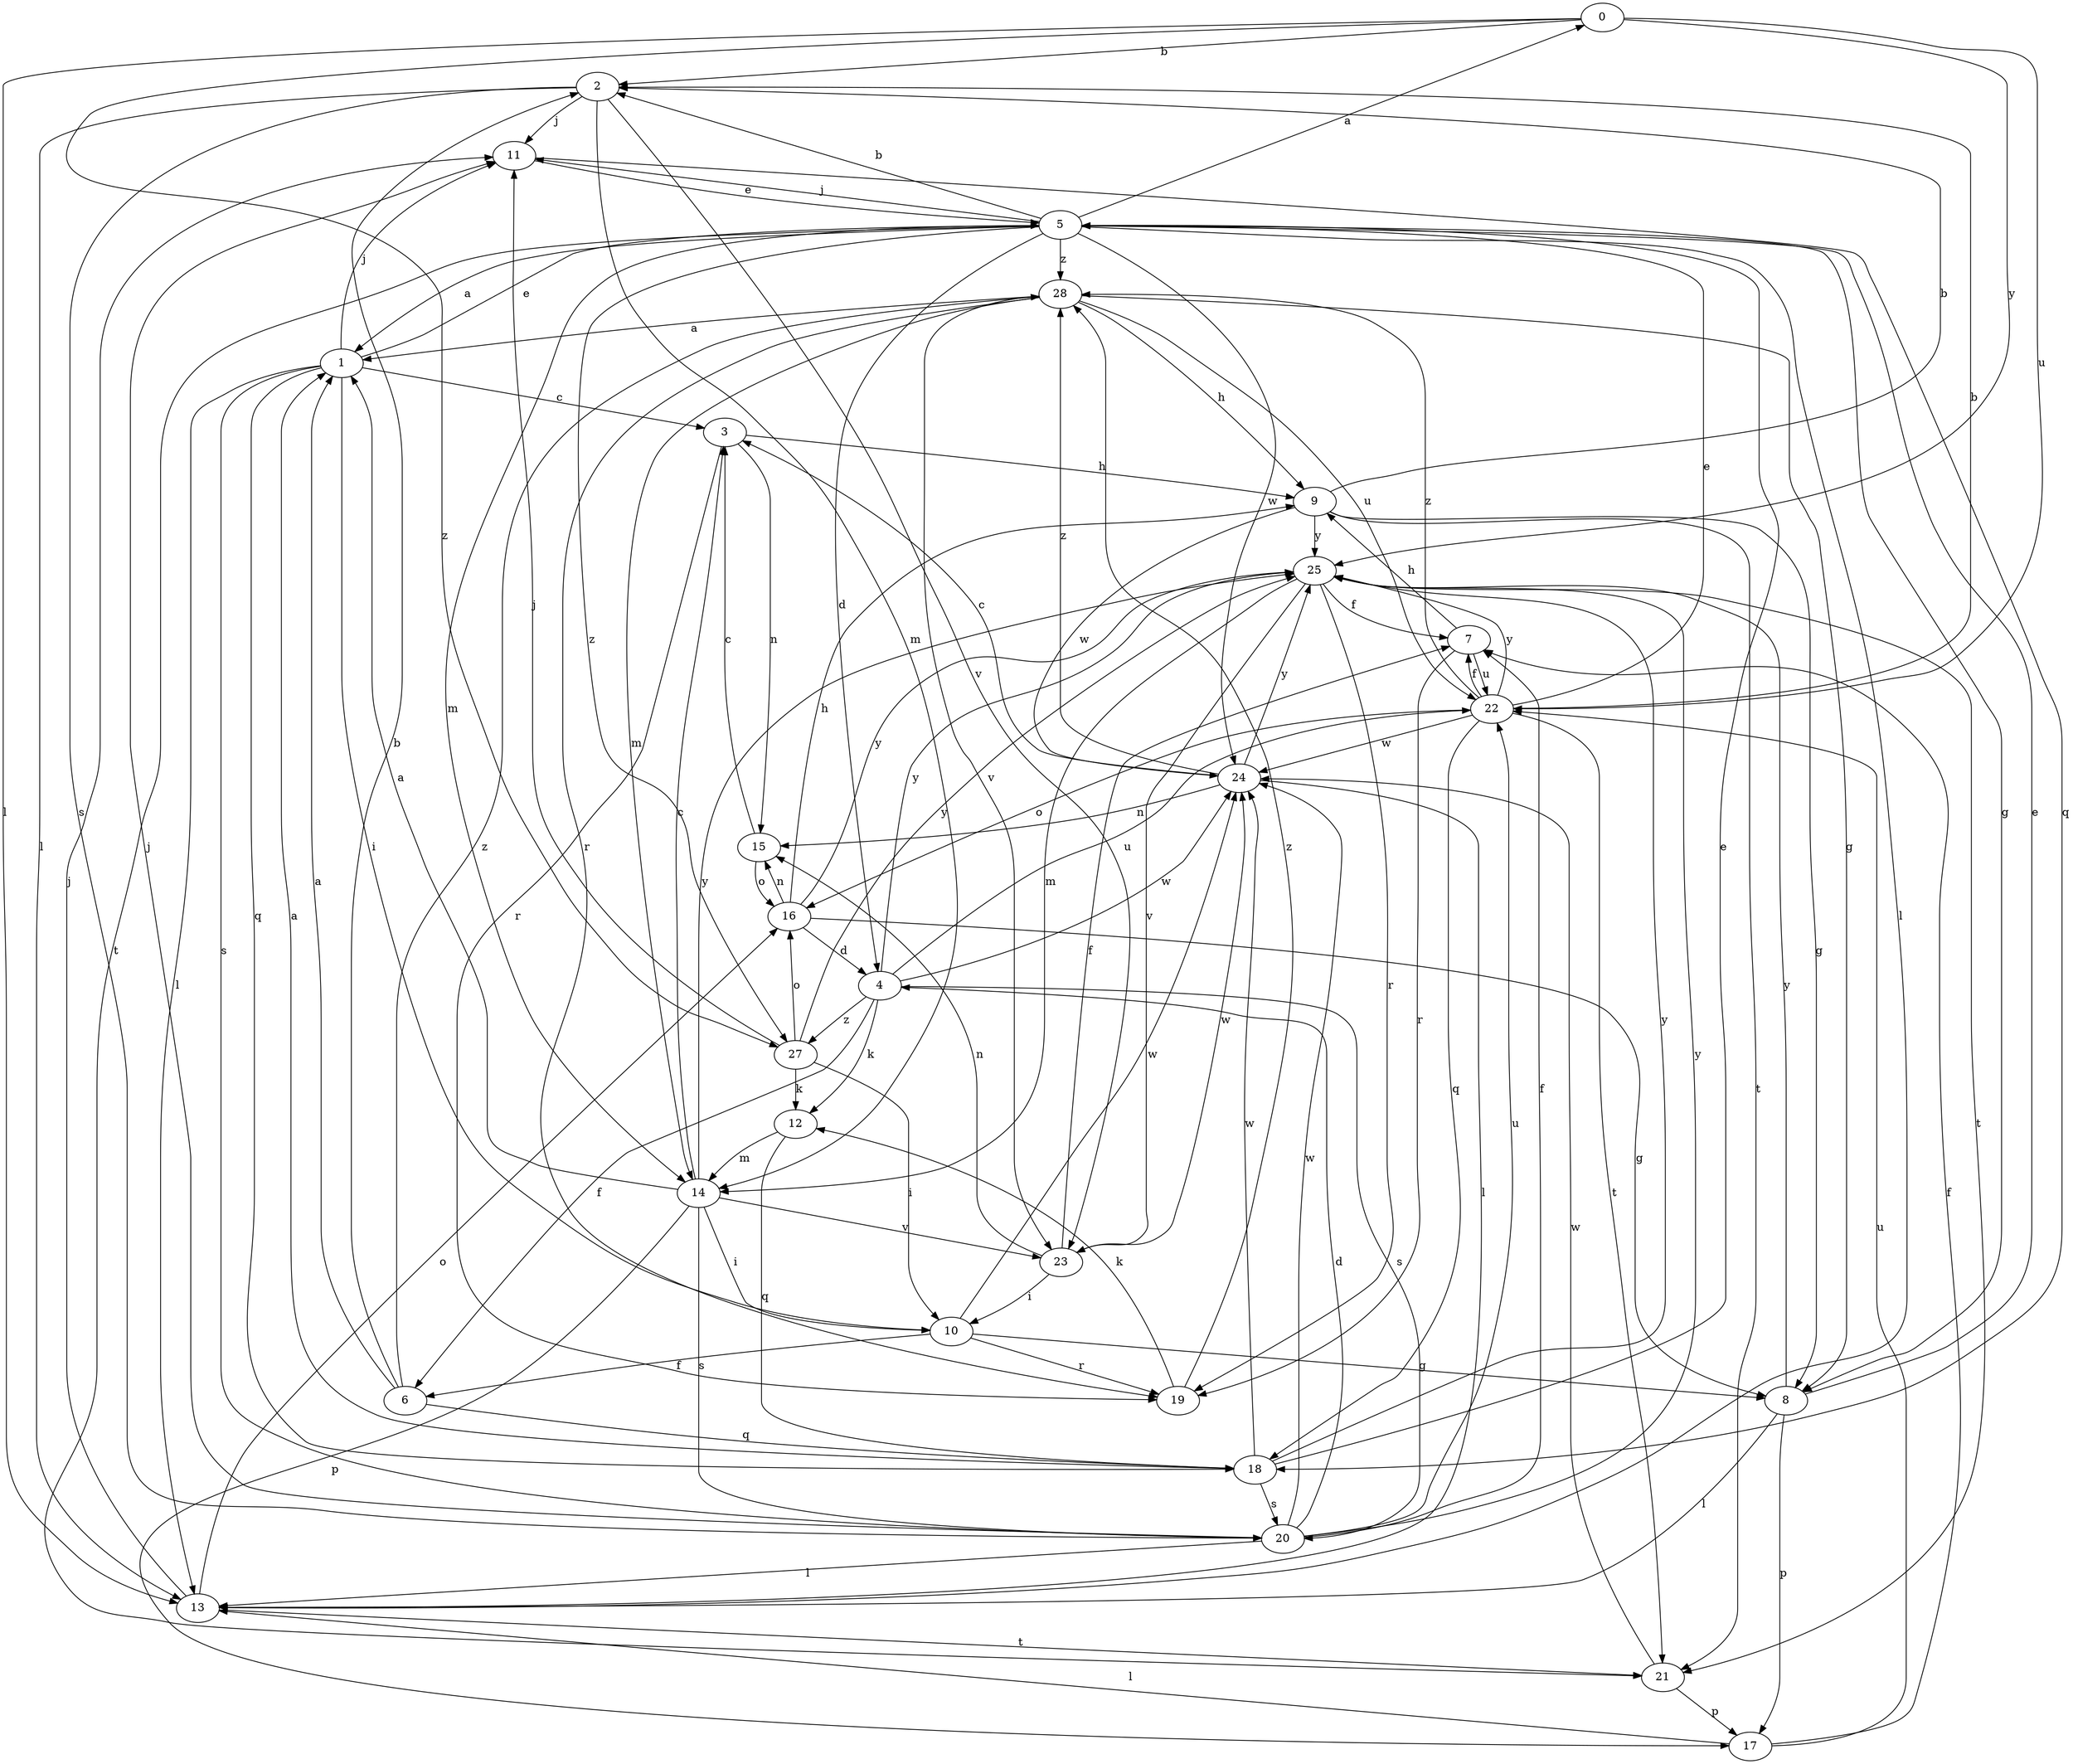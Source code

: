 strict digraph  {
0;
1;
2;
3;
4;
5;
6;
7;
8;
9;
10;
11;
12;
13;
14;
15;
16;
17;
18;
19;
20;
21;
22;
23;
24;
25;
27;
28;
0 -> 2  [label=b];
0 -> 13  [label=l];
0 -> 22  [label=u];
0 -> 25  [label=y];
0 -> 27  [label=z];
1 -> 3  [label=c];
1 -> 5  [label=e];
1 -> 10  [label=i];
1 -> 11  [label=j];
1 -> 13  [label=l];
1 -> 18  [label=q];
1 -> 20  [label=s];
2 -> 11  [label=j];
2 -> 13  [label=l];
2 -> 14  [label=m];
2 -> 20  [label=s];
2 -> 23  [label=v];
3 -> 9  [label=h];
3 -> 15  [label=n];
3 -> 19  [label=r];
4 -> 6  [label=f];
4 -> 12  [label=k];
4 -> 20  [label=s];
4 -> 22  [label=u];
4 -> 24  [label=w];
4 -> 25  [label=y];
4 -> 27  [label=z];
5 -> 0  [label=a];
5 -> 1  [label=a];
5 -> 2  [label=b];
5 -> 4  [label=d];
5 -> 8  [label=g];
5 -> 11  [label=j];
5 -> 13  [label=l];
5 -> 14  [label=m];
5 -> 21  [label=t];
5 -> 24  [label=w];
5 -> 27  [label=z];
5 -> 28  [label=z];
6 -> 1  [label=a];
6 -> 2  [label=b];
6 -> 18  [label=q];
6 -> 28  [label=z];
7 -> 9  [label=h];
7 -> 19  [label=r];
7 -> 22  [label=u];
8 -> 5  [label=e];
8 -> 13  [label=l];
8 -> 17  [label=p];
8 -> 25  [label=y];
9 -> 2  [label=b];
9 -> 8  [label=g];
9 -> 21  [label=t];
9 -> 24  [label=w];
9 -> 25  [label=y];
10 -> 6  [label=f];
10 -> 8  [label=g];
10 -> 19  [label=r];
10 -> 24  [label=w];
11 -> 5  [label=e];
11 -> 18  [label=q];
12 -> 14  [label=m];
12 -> 18  [label=q];
13 -> 11  [label=j];
13 -> 16  [label=o];
13 -> 21  [label=t];
14 -> 1  [label=a];
14 -> 3  [label=c];
14 -> 10  [label=i];
14 -> 17  [label=p];
14 -> 20  [label=s];
14 -> 23  [label=v];
14 -> 25  [label=y];
15 -> 3  [label=c];
15 -> 16  [label=o];
16 -> 4  [label=d];
16 -> 8  [label=g];
16 -> 9  [label=h];
16 -> 15  [label=n];
16 -> 25  [label=y];
17 -> 7  [label=f];
17 -> 13  [label=l];
17 -> 22  [label=u];
18 -> 1  [label=a];
18 -> 5  [label=e];
18 -> 20  [label=s];
18 -> 24  [label=w];
18 -> 25  [label=y];
19 -> 12  [label=k];
19 -> 28  [label=z];
20 -> 4  [label=d];
20 -> 7  [label=f];
20 -> 11  [label=j];
20 -> 13  [label=l];
20 -> 22  [label=u];
20 -> 24  [label=w];
20 -> 25  [label=y];
21 -> 17  [label=p];
21 -> 24  [label=w];
22 -> 2  [label=b];
22 -> 5  [label=e];
22 -> 7  [label=f];
22 -> 16  [label=o];
22 -> 18  [label=q];
22 -> 21  [label=t];
22 -> 24  [label=w];
22 -> 25  [label=y];
22 -> 28  [label=z];
23 -> 7  [label=f];
23 -> 10  [label=i];
23 -> 15  [label=n];
23 -> 24  [label=w];
24 -> 3  [label=c];
24 -> 13  [label=l];
24 -> 15  [label=n];
24 -> 25  [label=y];
24 -> 28  [label=z];
25 -> 7  [label=f];
25 -> 14  [label=m];
25 -> 19  [label=r];
25 -> 21  [label=t];
25 -> 23  [label=v];
27 -> 10  [label=i];
27 -> 11  [label=j];
27 -> 12  [label=k];
27 -> 16  [label=o];
27 -> 25  [label=y];
28 -> 1  [label=a];
28 -> 8  [label=g];
28 -> 9  [label=h];
28 -> 14  [label=m];
28 -> 19  [label=r];
28 -> 22  [label=u];
28 -> 23  [label=v];
}
